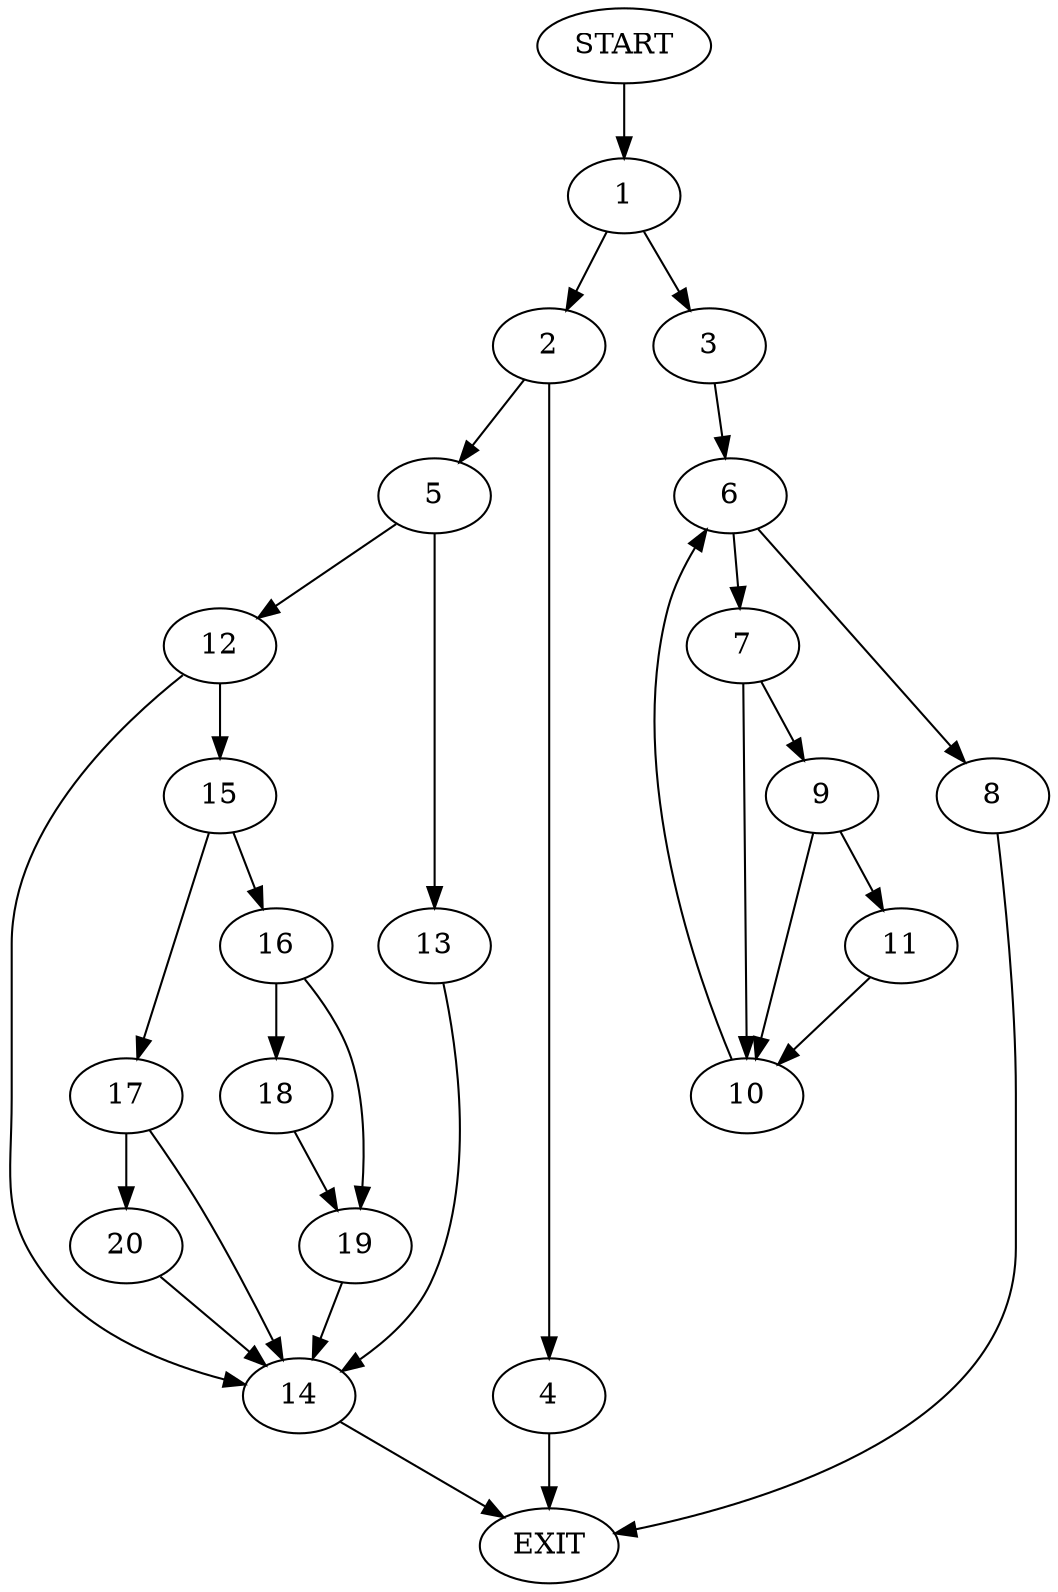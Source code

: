 digraph {
0 [label="START"]
21 [label="EXIT"]
0 -> 1
1 -> 2
1 -> 3
2 -> 4
2 -> 5
3 -> 6
6 -> 7
6 -> 8
7 -> 9
7 -> 10
8 -> 21
10 -> 6
9 -> 10
9 -> 11
11 -> 10
5 -> 12
5 -> 13
4 -> 21
13 -> 14
12 -> 14
12 -> 15
14 -> 21
15 -> 16
15 -> 17
16 -> 18
16 -> 19
17 -> 14
17 -> 20
18 -> 19
19 -> 14
20 -> 14
}
